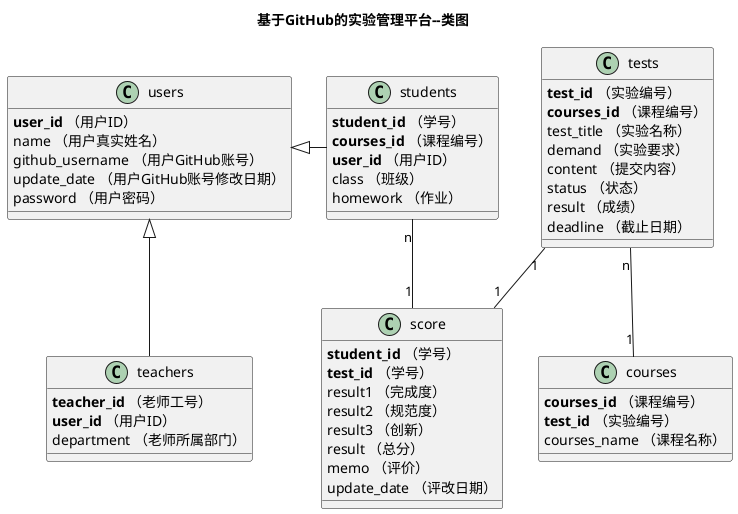 @startuml
title 基于GitHub的实验管理平台--类图
class users {
    <b>user_id</b> （用户ID）
    name （用户真实姓名）
    github_username （用户GitHub账号）
    update_date （用户GitHub账号修改日期）
    password （用户密码）
}
class teachers{
    <b>teacher_id</b> （老师工号）
    <b>user_id</b> （用户ID）
    department （老师所属部门）
}
class students{
    <b>student_id</b> （学号）
    <b>courses_id</b> （课程编号）
    <b>user_id</b> （用户ID）
    class （班级）
    homework （作业）
}
users <|- students
users <|-- teachers

class score {
    <b>student_id</b> （学号）
    <b>test_id</b> （学号）
    result1 （完成度）
    result2 （规范度）
    result3 （创新）
    result （总分）
    memo （评价）
    update_date （评改日期）
}
class courses{
    <b>courses_id</b> （课程编号）
    <b>test_id</b> （实验编号）
    courses_name （课程名称）
}
class tests {
    <b>test_id</b> （实验编号）
    <b>courses_id</b> （课程编号）
    test_title （实验名称）
    demand （实验要求）
    content （提交内容）
    status （状态）
    result （成绩）
    deadline （截止日期）
}

tests "n" -- "1"  courses
tests "1" -- "1"  score
students "n" -- "1"  score

@enduml